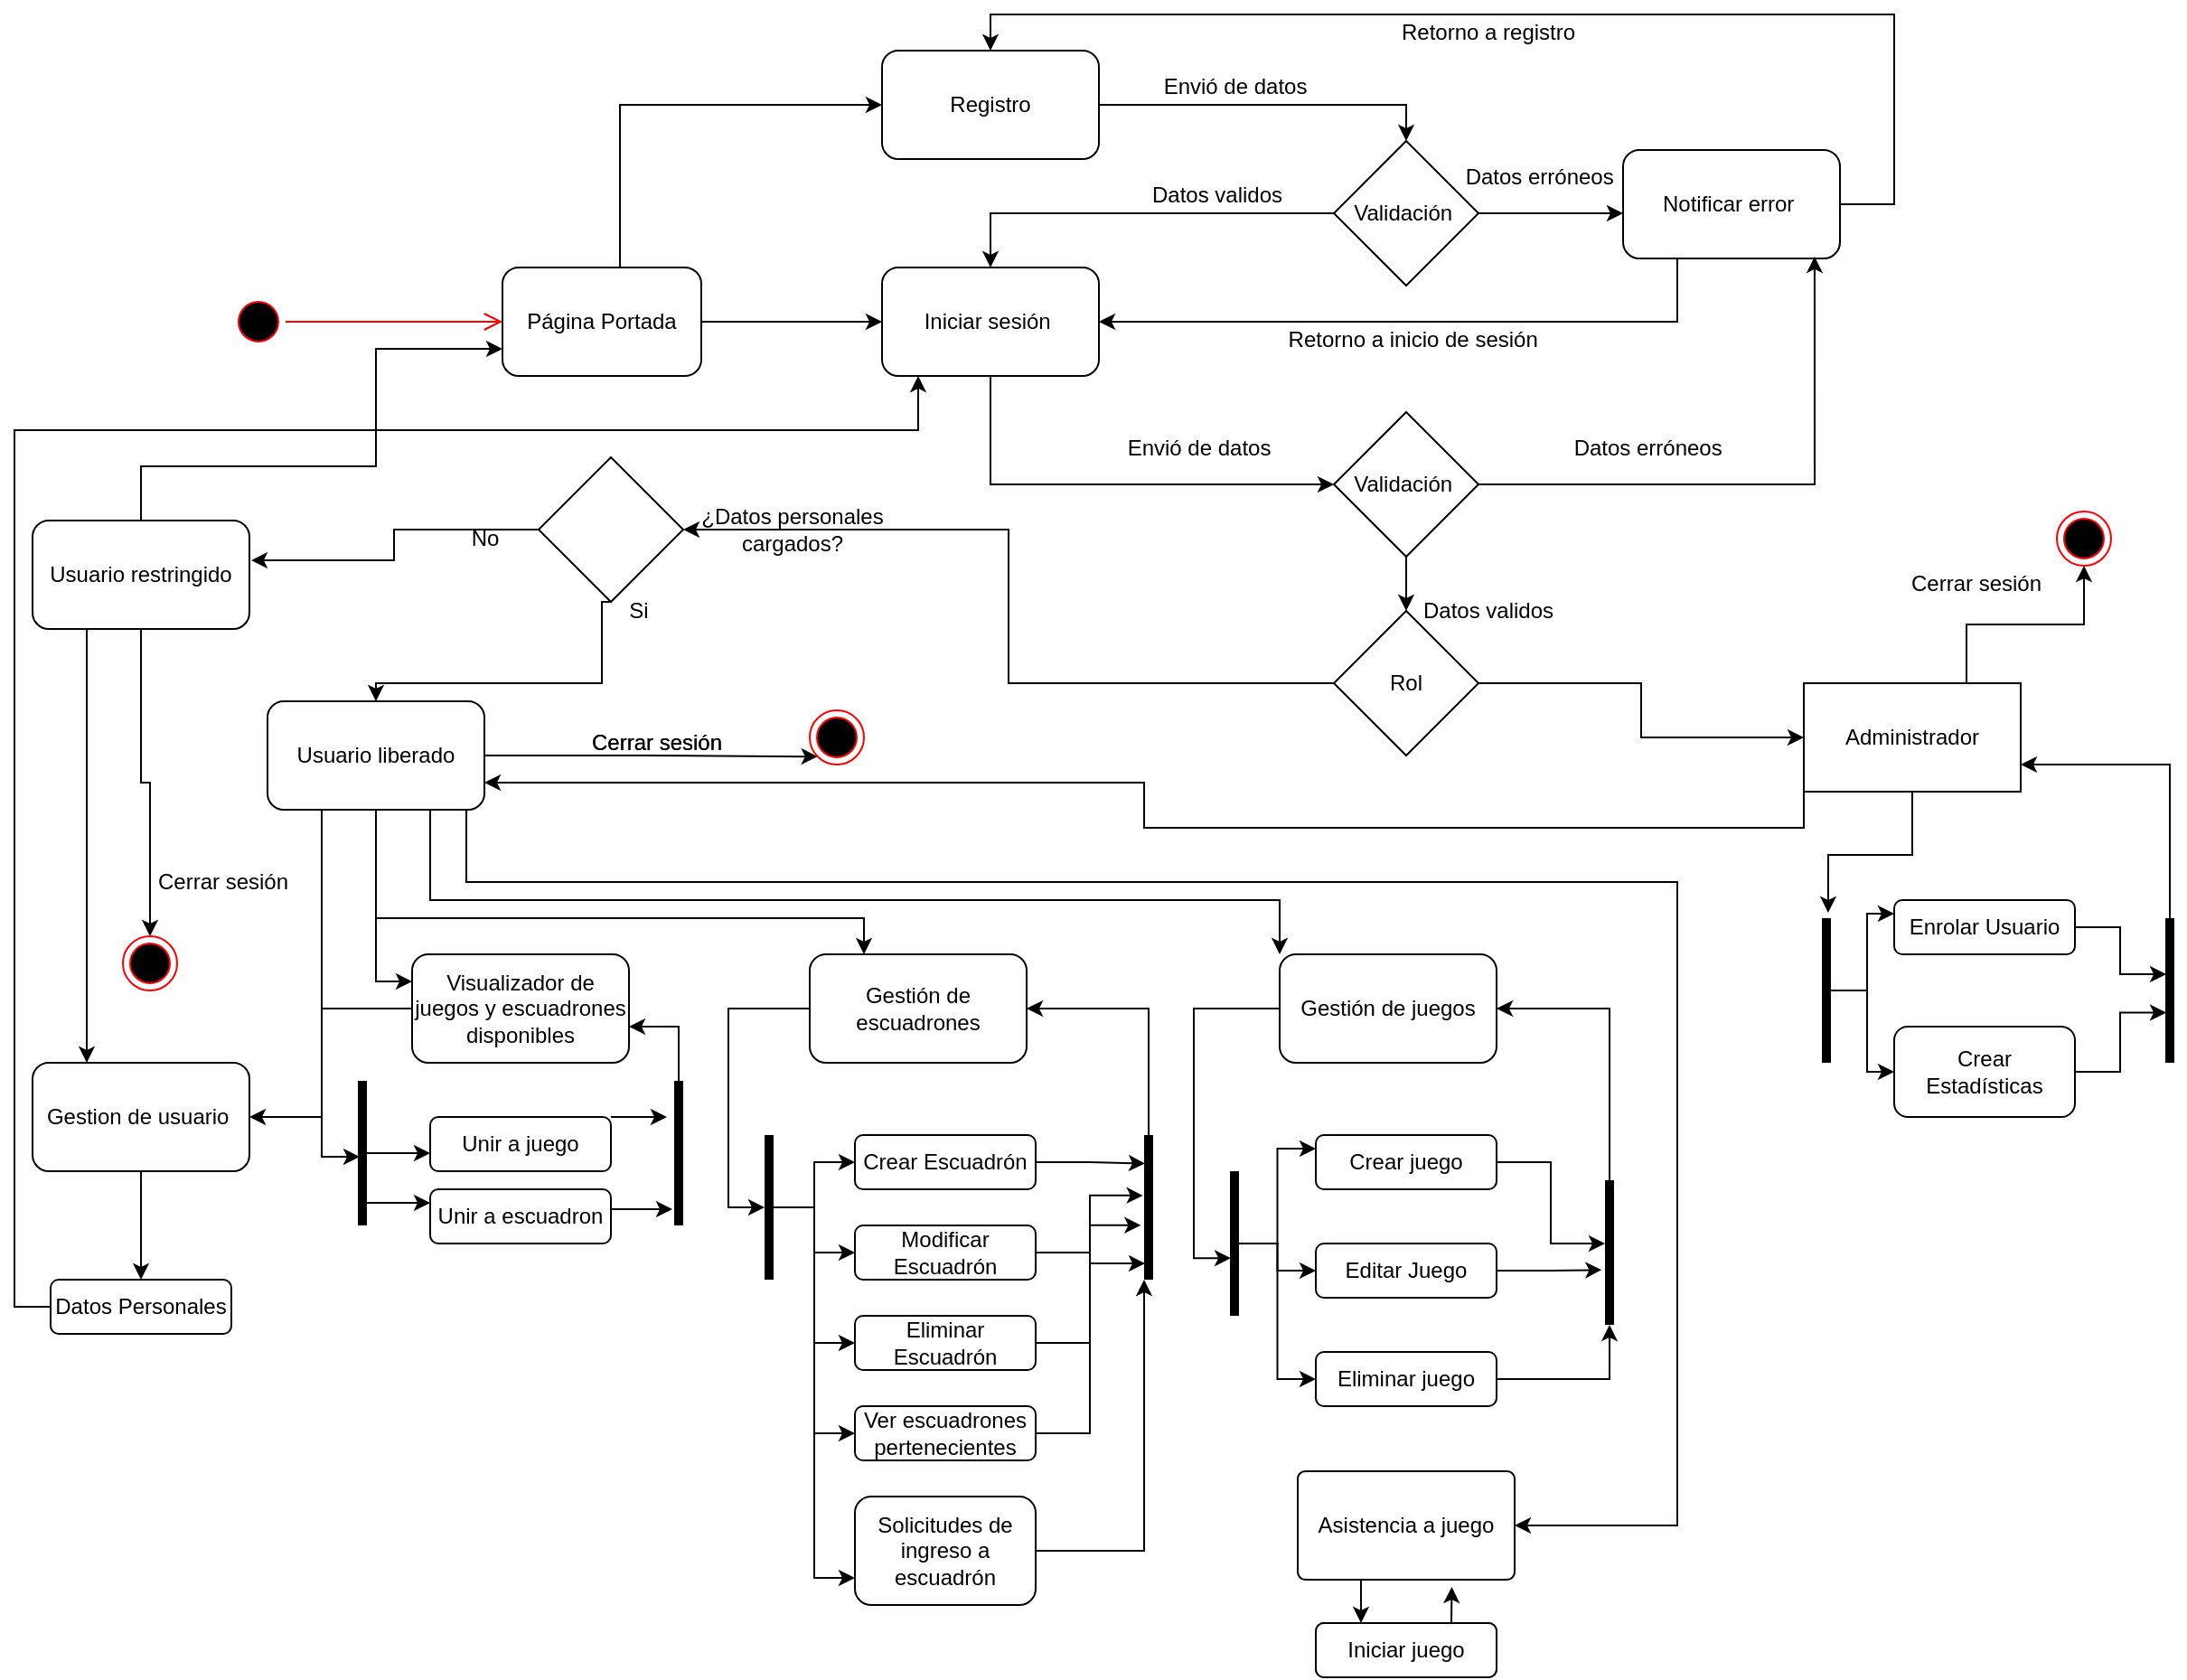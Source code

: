 <mxfile version="16.4.6" type="github">
  <diagram name="Page-1" id="e7e014a7-5840-1c2e-5031-d8a46d1fe8dd">
    <mxGraphModel dx="1422" dy="705" grid="1" gridSize="10" guides="1" tooltips="1" connect="1" arrows="1" fold="1" page="1" pageScale="1" pageWidth="1169" pageHeight="826" background="none" math="0" shadow="0">
      <root>
        <mxCell id="0" />
        <mxCell id="1" parent="0" />
        <mxCell id="02cLAiRu2KNLrM10NU80-41" value="" style="ellipse;html=1;shape=startState;fillColor=#000000;strokeColor=#ff0000;" parent="1" vertex="1">
          <mxGeometry x="140" y="175" width="30" height="30" as="geometry" />
        </mxCell>
        <mxCell id="02cLAiRu2KNLrM10NU80-42" value="" style="edgeStyle=orthogonalEdgeStyle;html=1;verticalAlign=bottom;endArrow=open;endSize=8;strokeColor=#ff0000;rounded=0;entryX=0;entryY=0.5;entryDx=0;entryDy=0;" parent="1" source="02cLAiRu2KNLrM10NU80-41" target="02cLAiRu2KNLrM10NU80-44" edge="1">
          <mxGeometry relative="1" as="geometry">
            <mxPoint x="300" y="85" as="targetPoint" />
            <Array as="points">
              <mxPoint x="230" y="190" />
              <mxPoint x="230" y="190" />
            </Array>
          </mxGeometry>
        </mxCell>
        <mxCell id="02cLAiRu2KNLrM10NU80-48" style="edgeStyle=orthogonalEdgeStyle;rounded=0;orthogonalLoop=1;jettySize=auto;html=1;" parent="1" source="02cLAiRu2KNLrM10NU80-44" target="02cLAiRu2KNLrM10NU80-45" edge="1">
          <mxGeometry relative="1" as="geometry" />
        </mxCell>
        <mxCell id="02cLAiRu2KNLrM10NU80-49" style="edgeStyle=orthogonalEdgeStyle;rounded=0;orthogonalLoop=1;jettySize=auto;html=1;entryX=0;entryY=0.5;entryDx=0;entryDy=0;" parent="1" source="02cLAiRu2KNLrM10NU80-44" target="02cLAiRu2KNLrM10NU80-47" edge="1">
          <mxGeometry relative="1" as="geometry">
            <Array as="points">
              <mxPoint x="355" y="180" />
            </Array>
          </mxGeometry>
        </mxCell>
        <mxCell id="02cLAiRu2KNLrM10NU80-44" value="Página Portada" style="rounded=1;whiteSpace=wrap;html=1;" parent="1" vertex="1">
          <mxGeometry x="290" y="160" width="110" height="60" as="geometry" />
        </mxCell>
        <mxCell id="02cLAiRu2KNLrM10NU80-60" style="edgeStyle=orthogonalEdgeStyle;rounded=0;orthogonalLoop=1;jettySize=auto;html=1;entryX=0;entryY=0.5;entryDx=0;entryDy=0;" parent="1" source="02cLAiRu2KNLrM10NU80-45" target="02cLAiRu2KNLrM10NU80-59" edge="1">
          <mxGeometry relative="1" as="geometry">
            <Array as="points">
              <mxPoint x="560" y="280" />
            </Array>
          </mxGeometry>
        </mxCell>
        <mxCell id="02cLAiRu2KNLrM10NU80-45" value="Iniciar sesión&amp;nbsp;" style="rounded=1;whiteSpace=wrap;html=1;" parent="1" vertex="1">
          <mxGeometry x="500" y="160" width="120" height="60" as="geometry" />
        </mxCell>
        <mxCell id="02cLAiRu2KNLrM10NU80-53" style="edgeStyle=orthogonalEdgeStyle;rounded=0;orthogonalLoop=1;jettySize=auto;html=1;entryX=0.5;entryY=0;entryDx=0;entryDy=0;" parent="1" source="02cLAiRu2KNLrM10NU80-47" target="02cLAiRu2KNLrM10NU80-52" edge="1">
          <mxGeometry relative="1" as="geometry" />
        </mxCell>
        <mxCell id="02cLAiRu2KNLrM10NU80-47" value="Registro" style="rounded=1;whiteSpace=wrap;html=1;" parent="1" vertex="1">
          <mxGeometry x="500" y="40" width="120" height="60" as="geometry" />
        </mxCell>
        <mxCell id="02cLAiRu2KNLrM10NU80-55" style="edgeStyle=orthogonalEdgeStyle;rounded=0;orthogonalLoop=1;jettySize=auto;html=1;entryX=0.5;entryY=0;entryDx=0;entryDy=0;" parent="1" source="02cLAiRu2KNLrM10NU80-50" target="02cLAiRu2KNLrM10NU80-47" edge="1">
          <mxGeometry relative="1" as="geometry">
            <Array as="points">
              <mxPoint x="1060" y="20" />
              <mxPoint x="560" y="20" />
            </Array>
          </mxGeometry>
        </mxCell>
        <mxCell id="02cLAiRu2KNLrM10NU80-65" style="edgeStyle=orthogonalEdgeStyle;rounded=0;orthogonalLoop=1;jettySize=auto;html=1;exitX=0.25;exitY=1;exitDx=0;exitDy=0;entryX=1;entryY=0.5;entryDx=0;entryDy=0;" parent="1" source="02cLAiRu2KNLrM10NU80-50" target="02cLAiRu2KNLrM10NU80-45" edge="1">
          <mxGeometry relative="1" as="geometry" />
        </mxCell>
        <mxCell id="02cLAiRu2KNLrM10NU80-50" value="Notificar error&amp;nbsp;" style="rounded=1;whiteSpace=wrap;html=1;" parent="1" vertex="1">
          <mxGeometry x="910" y="95" width="120" height="60" as="geometry" />
        </mxCell>
        <mxCell id="02cLAiRu2KNLrM10NU80-54" style="edgeStyle=orthogonalEdgeStyle;rounded=0;orthogonalLoop=1;jettySize=auto;html=1;" parent="1" source="02cLAiRu2KNLrM10NU80-52" target="02cLAiRu2KNLrM10NU80-50" edge="1">
          <mxGeometry relative="1" as="geometry">
            <Array as="points">
              <mxPoint x="860" y="130" />
              <mxPoint x="860" y="130" />
            </Array>
          </mxGeometry>
        </mxCell>
        <mxCell id="02cLAiRu2KNLrM10NU80-56" style="edgeStyle=orthogonalEdgeStyle;rounded=0;orthogonalLoop=1;jettySize=auto;html=1;entryX=0.5;entryY=0;entryDx=0;entryDy=0;" parent="1" source="02cLAiRu2KNLrM10NU80-52" target="02cLAiRu2KNLrM10NU80-45" edge="1">
          <mxGeometry relative="1" as="geometry">
            <Array as="points">
              <mxPoint x="560" y="130" />
            </Array>
          </mxGeometry>
        </mxCell>
        <mxCell id="02cLAiRu2KNLrM10NU80-52" value="Validación&amp;nbsp;" style="rhombus;whiteSpace=wrap;html=1;" parent="1" vertex="1">
          <mxGeometry x="750" y="90" width="80" height="80" as="geometry" />
        </mxCell>
        <mxCell id="02cLAiRu2KNLrM10NU80-58" value="Datos validos" style="text;html=1;align=center;verticalAlign=middle;resizable=0;points=[];autosize=1;strokeColor=none;fillColor=none;" parent="1" vertex="1">
          <mxGeometry x="640" y="110" width="90" height="20" as="geometry" />
        </mxCell>
        <mxCell id="02cLAiRu2KNLrM10NU80-64" style="edgeStyle=orthogonalEdgeStyle;rounded=0;orthogonalLoop=1;jettySize=auto;html=1;entryX=0.883;entryY=0.983;entryDx=0;entryDy=0;entryPerimeter=0;" parent="1" source="02cLAiRu2KNLrM10NU80-59" target="02cLAiRu2KNLrM10NU80-50" edge="1">
          <mxGeometry relative="1" as="geometry" />
        </mxCell>
        <mxCell id="02cLAiRu2KNLrM10NU80-70" style="edgeStyle=orthogonalEdgeStyle;rounded=0;orthogonalLoop=1;jettySize=auto;html=1;entryX=0.5;entryY=0;entryDx=0;entryDy=0;" parent="1" source="02cLAiRu2KNLrM10NU80-59" target="02cLAiRu2KNLrM10NU80-69" edge="1">
          <mxGeometry relative="1" as="geometry" />
        </mxCell>
        <mxCell id="02cLAiRu2KNLrM10NU80-59" value="Validación&amp;nbsp;" style="rhombus;whiteSpace=wrap;html=1;" parent="1" vertex="1">
          <mxGeometry x="750" y="240" width="80" height="80" as="geometry" />
        </mxCell>
        <mxCell id="02cLAiRu2KNLrM10NU80-61" value="Envió de datos" style="text;html=1;align=center;verticalAlign=middle;resizable=0;points=[];autosize=1;strokeColor=none;fillColor=none;" parent="1" vertex="1">
          <mxGeometry x="630" y="250" width="90" height="20" as="geometry" />
        </mxCell>
        <mxCell id="02cLAiRu2KNLrM10NU80-62" value="Envió de datos" style="text;html=1;align=center;verticalAlign=middle;resizable=0;points=[];autosize=1;strokeColor=none;fillColor=none;" parent="1" vertex="1">
          <mxGeometry x="650" y="50" width="90" height="20" as="geometry" />
        </mxCell>
        <mxCell id="02cLAiRu2KNLrM10NU80-63" value="Datos erróneos&amp;nbsp;" style="text;html=1;align=center;verticalAlign=middle;resizable=0;points=[];autosize=1;strokeColor=none;fillColor=none;" parent="1" vertex="1">
          <mxGeometry x="815" y="100" width="100" height="20" as="geometry" />
        </mxCell>
        <mxCell id="02cLAiRu2KNLrM10NU80-66" value="Retorno a inicio de sesión&amp;nbsp;" style="text;html=1;align=center;verticalAlign=middle;resizable=0;points=[];autosize=1;strokeColor=none;fillColor=none;" parent="1" vertex="1">
          <mxGeometry x="715" y="190" width="160" height="20" as="geometry" />
        </mxCell>
        <mxCell id="02cLAiRu2KNLrM10NU80-67" value="Retorno a registro" style="text;html=1;align=center;verticalAlign=middle;resizable=0;points=[];autosize=1;strokeColor=none;fillColor=none;" parent="1" vertex="1">
          <mxGeometry x="780" y="20" width="110" height="20" as="geometry" />
        </mxCell>
        <mxCell id="02cLAiRu2KNLrM10NU80-68" value="Datos erróneos&amp;nbsp;" style="text;html=1;align=center;verticalAlign=middle;resizable=0;points=[];autosize=1;strokeColor=none;fillColor=none;" parent="1" vertex="1">
          <mxGeometry x="875" y="250" width="100" height="20" as="geometry" />
        </mxCell>
        <mxCell id="02cLAiRu2KNLrM10NU80-85" style="edgeStyle=orthogonalEdgeStyle;rounded=0;orthogonalLoop=1;jettySize=auto;html=1;entryX=1;entryY=0.5;entryDx=0;entryDy=0;" parent="1" source="02cLAiRu2KNLrM10NU80-69" target="02cLAiRu2KNLrM10NU80-95" edge="1">
          <mxGeometry relative="1" as="geometry">
            <mxPoint x="405" y="310" as="targetPoint" />
          </mxGeometry>
        </mxCell>
        <mxCell id="02cLAiRu2KNLrM10NU80-168" style="edgeStyle=orthogonalEdgeStyle;rounded=0;orthogonalLoop=1;jettySize=auto;html=1;entryX=0;entryY=0.5;entryDx=0;entryDy=0;" parent="1" source="02cLAiRu2KNLrM10NU80-69" target="02cLAiRu2KNLrM10NU80-167" edge="1">
          <mxGeometry relative="1" as="geometry" />
        </mxCell>
        <mxCell id="02cLAiRu2KNLrM10NU80-69" value="Rol" style="rhombus;whiteSpace=wrap;html=1;" parent="1" vertex="1">
          <mxGeometry x="750" y="350" width="80" height="80" as="geometry" />
        </mxCell>
        <mxCell id="02cLAiRu2KNLrM10NU80-71" value="Datos validos" style="text;html=1;align=center;verticalAlign=middle;resizable=0;points=[];autosize=1;strokeColor=none;fillColor=none;" parent="1" vertex="1">
          <mxGeometry x="790" y="340" width="90" height="20" as="geometry" />
        </mxCell>
        <mxCell id="02cLAiRu2KNLrM10NU80-127" style="edgeStyle=orthogonalEdgeStyle;rounded=0;orthogonalLoop=1;jettySize=auto;html=1;exitX=0;exitY=0.5;exitDx=0;exitDy=0;entryX=0;entryY=0.5;entryDx=0;entryDy=0;entryPerimeter=0;" parent="1" source="02cLAiRu2KNLrM10NU80-73" target="02cLAiRu2KNLrM10NU80-120" edge="1">
          <mxGeometry relative="1" as="geometry">
            <mxPoint x="425" y="750" as="targetPoint" />
          </mxGeometry>
        </mxCell>
        <mxCell id="02cLAiRu2KNLrM10NU80-73" value="Gestión de escuadrones" style="rounded=1;whiteSpace=wrap;html=1;" parent="1" vertex="1">
          <mxGeometry x="460" y="540" width="120" height="60" as="geometry" />
        </mxCell>
        <mxCell id="02cLAiRu2KNLrM10NU80-115" style="edgeStyle=orthogonalEdgeStyle;rounded=0;orthogonalLoop=1;jettySize=auto;html=1;entryX=0.2;entryY=0.525;entryDx=0;entryDy=0;entryPerimeter=0;" parent="1" source="02cLAiRu2KNLrM10NU80-74" target="02cLAiRu2KNLrM10NU80-105" edge="1">
          <mxGeometry relative="1" as="geometry" />
        </mxCell>
        <mxCell id="02cLAiRu2KNLrM10NU80-74" value="Visualizador de juegos y escuadrones disponibles" style="rounded=1;whiteSpace=wrap;html=1;" parent="1" vertex="1">
          <mxGeometry x="240" y="540" width="120" height="60" as="geometry" />
        </mxCell>
        <mxCell id="02cLAiRu2KNLrM10NU80-116" style="edgeStyle=orthogonalEdgeStyle;rounded=0;orthogonalLoop=1;jettySize=auto;html=1;exitX=0.25;exitY=1;exitDx=0;exitDy=0;entryX=1;entryY=0.5;entryDx=0;entryDy=0;" parent="1" source="02cLAiRu2KNLrM10NU80-75" target="02cLAiRu2KNLrM10NU80-76" edge="1">
          <mxGeometry relative="1" as="geometry" />
        </mxCell>
        <mxCell id="02cLAiRu2KNLrM10NU80-117" style="edgeStyle=orthogonalEdgeStyle;rounded=0;orthogonalLoop=1;jettySize=auto;html=1;exitX=0.5;exitY=1;exitDx=0;exitDy=0;entryX=0;entryY=0.25;entryDx=0;entryDy=0;" parent="1" source="02cLAiRu2KNLrM10NU80-75" target="02cLAiRu2KNLrM10NU80-74" edge="1">
          <mxGeometry relative="1" as="geometry" />
        </mxCell>
        <mxCell id="02cLAiRu2KNLrM10NU80-146" style="edgeStyle=orthogonalEdgeStyle;rounded=0;orthogonalLoop=1;jettySize=auto;html=1;exitX=0.5;exitY=1;exitDx=0;exitDy=0;entryX=0.25;entryY=0;entryDx=0;entryDy=0;" parent="1" source="02cLAiRu2KNLrM10NU80-75" target="02cLAiRu2KNLrM10NU80-73" edge="1">
          <mxGeometry relative="1" as="geometry">
            <Array as="points">
              <mxPoint x="220" y="520" />
              <mxPoint x="490" y="520" />
            </Array>
          </mxGeometry>
        </mxCell>
        <mxCell id="02cLAiRu2KNLrM10NU80-149" style="edgeStyle=orthogonalEdgeStyle;rounded=0;orthogonalLoop=1;jettySize=auto;html=1;exitX=0.75;exitY=1;exitDx=0;exitDy=0;entryX=0;entryY=0;entryDx=0;entryDy=0;" parent="1" source="02cLAiRu2KNLrM10NU80-75" target="02cLAiRu2KNLrM10NU80-89" edge="1">
          <mxGeometry relative="1" as="geometry">
            <Array as="points">
              <mxPoint x="250" y="510" />
              <mxPoint x="720" y="510" />
            </Array>
          </mxGeometry>
        </mxCell>
        <mxCell id="02cLAiRu2KNLrM10NU80-166" style="edgeStyle=orthogonalEdgeStyle;rounded=0;orthogonalLoop=1;jettySize=auto;html=1;" parent="1" source="02cLAiRu2KNLrM10NU80-75" target="02cLAiRu2KNLrM10NU80-165" edge="1">
          <mxGeometry relative="1" as="geometry">
            <Array as="points">
              <mxPoint x="270" y="500" />
              <mxPoint x="940" y="500" />
              <mxPoint x="940" y="856" />
            </Array>
          </mxGeometry>
        </mxCell>
        <mxCell id="02cLAiRu2KNLrM10NU80-203" style="edgeStyle=orthogonalEdgeStyle;rounded=0;orthogonalLoop=1;jettySize=auto;html=1;entryX=1;entryY=1;entryDx=0;entryDy=0;" parent="1" source="02cLAiRu2KNLrM10NU80-75" target="02cLAiRu2KNLrM10NU80-201" edge="1">
          <mxGeometry relative="1" as="geometry" />
        </mxCell>
        <mxCell id="02cLAiRu2KNLrM10NU80-75" value="Usuario liberado" style="rounded=1;whiteSpace=wrap;html=1;" parent="1" vertex="1">
          <mxGeometry x="160" y="400" width="120" height="60" as="geometry" />
        </mxCell>
        <mxCell id="02cLAiRu2KNLrM10NU80-83" style="edgeStyle=orthogonalEdgeStyle;rounded=0;orthogonalLoop=1;jettySize=auto;html=1;exitX=0.5;exitY=1;exitDx=0;exitDy=0;entryX=0.5;entryY=0;entryDx=0;entryDy=0;" parent="1" source="02cLAiRu2KNLrM10NU80-76" target="02cLAiRu2KNLrM10NU80-80" edge="1">
          <mxGeometry relative="1" as="geometry" />
        </mxCell>
        <mxCell id="02cLAiRu2KNLrM10NU80-76" value="Gestion de usuario&amp;nbsp;" style="rounded=1;whiteSpace=wrap;html=1;" parent="1" vertex="1">
          <mxGeometry x="30" y="600" width="120" height="60" as="geometry" />
        </mxCell>
        <mxCell id="02cLAiRu2KNLrM10NU80-91" style="edgeStyle=orthogonalEdgeStyle;rounded=0;orthogonalLoop=1;jettySize=auto;html=1;" parent="1" source="02cLAiRu2KNLrM10NU80-80" target="02cLAiRu2KNLrM10NU80-45" edge="1">
          <mxGeometry relative="1" as="geometry">
            <Array as="points">
              <mxPoint x="20" y="735" />
              <mxPoint x="20" y="250" />
              <mxPoint x="520" y="250" />
            </Array>
          </mxGeometry>
        </mxCell>
        <mxCell id="02cLAiRu2KNLrM10NU80-80" value="Datos Personales" style="rounded=1;whiteSpace=wrap;html=1;" parent="1" vertex="1">
          <mxGeometry x="40" y="720" width="100" height="30" as="geometry" />
        </mxCell>
        <mxCell id="02cLAiRu2KNLrM10NU80-125" style="edgeStyle=orthogonalEdgeStyle;rounded=0;orthogonalLoop=1;jettySize=auto;html=1;exitX=1;exitY=0;exitDx=0;exitDy=0;entryX=-0.8;entryY=0.25;entryDx=0;entryDy=0;entryPerimeter=0;" parent="1" source="02cLAiRu2KNLrM10NU80-86" target="02cLAiRu2KNLrM10NU80-111" edge="1">
          <mxGeometry relative="1" as="geometry">
            <mxPoint x="380" y="630" as="targetPoint" />
          </mxGeometry>
        </mxCell>
        <mxCell id="02cLAiRu2KNLrM10NU80-86" value="Unir a juego" style="rounded=1;whiteSpace=wrap;html=1;" parent="1" vertex="1">
          <mxGeometry x="250" y="630" width="100" height="30" as="geometry" />
        </mxCell>
        <mxCell id="02cLAiRu2KNLrM10NU80-148" style="edgeStyle=orthogonalEdgeStyle;rounded=0;orthogonalLoop=1;jettySize=auto;html=1;exitX=0;exitY=0.5;exitDx=0;exitDy=0;entryX=0.106;entryY=0.601;entryDx=0;entryDy=0;entryPerimeter=0;" parent="1" source="02cLAiRu2KNLrM10NU80-89" target="02cLAiRu2KNLrM10NU80-147" edge="1">
          <mxGeometry relative="1" as="geometry" />
        </mxCell>
        <mxCell id="02cLAiRu2KNLrM10NU80-89" value="Gestión de juegos" style="rounded=1;whiteSpace=wrap;html=1;" parent="1" vertex="1">
          <mxGeometry x="720" y="540" width="120" height="60" as="geometry" />
        </mxCell>
        <mxCell id="02cLAiRu2KNLrM10NU80-113" style="edgeStyle=orthogonalEdgeStyle;rounded=0;orthogonalLoop=1;jettySize=auto;html=1;entryX=-0.2;entryY=0.888;entryDx=0;entryDy=0;entryPerimeter=0;" parent="1" source="02cLAiRu2KNLrM10NU80-90" target="02cLAiRu2KNLrM10NU80-111" edge="1">
          <mxGeometry relative="1" as="geometry">
            <Array as="points">
              <mxPoint x="360" y="681" />
              <mxPoint x="360" y="681" />
            </Array>
          </mxGeometry>
        </mxCell>
        <mxCell id="02cLAiRu2KNLrM10NU80-90" value="Unir a escuadron" style="rounded=1;whiteSpace=wrap;html=1;" parent="1" vertex="1">
          <mxGeometry x="250" y="670" width="100" height="30" as="geometry" />
        </mxCell>
        <mxCell id="02cLAiRu2KNLrM10NU80-100" style="edgeStyle=orthogonalEdgeStyle;rounded=0;orthogonalLoop=1;jettySize=auto;html=1;entryX=1.008;entryY=0.367;entryDx=0;entryDy=0;entryPerimeter=0;" parent="1" source="02cLAiRu2KNLrM10NU80-95" target="02cLAiRu2KNLrM10NU80-98" edge="1">
          <mxGeometry relative="1" as="geometry" />
        </mxCell>
        <mxCell id="02cLAiRu2KNLrM10NU80-103" style="edgeStyle=orthogonalEdgeStyle;rounded=0;orthogonalLoop=1;jettySize=auto;html=1;exitX=0.5;exitY=1;exitDx=0;exitDy=0;" parent="1" source="02cLAiRu2KNLrM10NU80-95" target="02cLAiRu2KNLrM10NU80-75" edge="1">
          <mxGeometry relative="1" as="geometry">
            <Array as="points">
              <mxPoint x="345" y="390" />
              <mxPoint x="220" y="390" />
            </Array>
          </mxGeometry>
        </mxCell>
        <mxCell id="02cLAiRu2KNLrM10NU80-95" value="" style="rhombus;whiteSpace=wrap;html=1;" parent="1" vertex="1">
          <mxGeometry x="310" y="265" width="80" height="80" as="geometry" />
        </mxCell>
        <mxCell id="02cLAiRu2KNLrM10NU80-97" value="¿Datos personales &lt;br&gt;cargados?" style="text;html=1;align=center;verticalAlign=middle;resizable=0;points=[];autosize=1;strokeColor=none;fillColor=none;" parent="1" vertex="1">
          <mxGeometry x="390" y="290" width="120" height="30" as="geometry" />
        </mxCell>
        <mxCell id="02cLAiRu2KNLrM10NU80-101" style="edgeStyle=orthogonalEdgeStyle;rounded=0;orthogonalLoop=1;jettySize=auto;html=1;entryX=0;entryY=0.75;entryDx=0;entryDy=0;" parent="1" source="02cLAiRu2KNLrM10NU80-98" target="02cLAiRu2KNLrM10NU80-44" edge="1">
          <mxGeometry relative="1" as="geometry">
            <Array as="points">
              <mxPoint x="90" y="270" />
              <mxPoint x="220" y="270" />
              <mxPoint x="220" y="205" />
            </Array>
          </mxGeometry>
        </mxCell>
        <mxCell id="02cLAiRu2KNLrM10NU80-199" style="edgeStyle=orthogonalEdgeStyle;rounded=0;orthogonalLoop=1;jettySize=auto;html=1;exitX=0.25;exitY=1;exitDx=0;exitDy=0;entryX=0.25;entryY=0;entryDx=0;entryDy=0;" parent="1" source="02cLAiRu2KNLrM10NU80-98" target="02cLAiRu2KNLrM10NU80-76" edge="1">
          <mxGeometry relative="1" as="geometry" />
        </mxCell>
        <mxCell id="02cLAiRu2KNLrM10NU80-210" style="edgeStyle=orthogonalEdgeStyle;rounded=0;orthogonalLoop=1;jettySize=auto;html=1;entryX=0.5;entryY=0;entryDx=0;entryDy=0;" parent="1" source="02cLAiRu2KNLrM10NU80-98" target="02cLAiRu2KNLrM10NU80-200" edge="1">
          <mxGeometry relative="1" as="geometry" />
        </mxCell>
        <mxCell id="02cLAiRu2KNLrM10NU80-98" value="Usuario restringido" style="rounded=1;whiteSpace=wrap;html=1;" parent="1" vertex="1">
          <mxGeometry x="30" y="300" width="120" height="60" as="geometry" />
        </mxCell>
        <mxCell id="02cLAiRu2KNLrM10NU80-102" value="No" style="text;html=1;align=center;verticalAlign=middle;resizable=0;points=[];autosize=1;strokeColor=none;fillColor=none;" parent="1" vertex="1">
          <mxGeometry x="265" y="300" width="30" height="20" as="geometry" />
        </mxCell>
        <mxCell id="02cLAiRu2KNLrM10NU80-104" value="Si" style="text;html=1;align=center;verticalAlign=middle;resizable=0;points=[];autosize=1;strokeColor=none;fillColor=none;" parent="1" vertex="1">
          <mxGeometry x="350" y="340" width="30" height="20" as="geometry" />
        </mxCell>
        <mxCell id="02cLAiRu2KNLrM10NU80-109" style="edgeStyle=orthogonalEdgeStyle;rounded=0;orthogonalLoop=1;jettySize=auto;html=1;" parent="1" source="02cLAiRu2KNLrM10NU80-105" edge="1">
          <mxGeometry relative="1" as="geometry">
            <mxPoint x="250" y="650" as="targetPoint" />
          </mxGeometry>
        </mxCell>
        <mxCell id="02cLAiRu2KNLrM10NU80-110" style="edgeStyle=orthogonalEdgeStyle;rounded=0;orthogonalLoop=1;jettySize=auto;html=1;entryX=0;entryY=0.25;entryDx=0;entryDy=0;" parent="1" source="02cLAiRu2KNLrM10NU80-105" target="02cLAiRu2KNLrM10NU80-90" edge="1">
          <mxGeometry relative="1" as="geometry">
            <Array as="points">
              <mxPoint x="230" y="678" />
            </Array>
          </mxGeometry>
        </mxCell>
        <mxCell id="02cLAiRu2KNLrM10NU80-105" value="" style="html=1;points=[];perimeter=orthogonalPerimeter;fillColor=#000000;strokeColor=none;" parent="1" vertex="1">
          <mxGeometry x="210" y="610" width="5" height="80" as="geometry" />
        </mxCell>
        <mxCell id="02cLAiRu2KNLrM10NU80-114" style="edgeStyle=orthogonalEdgeStyle;rounded=0;orthogonalLoop=1;jettySize=auto;html=1;" parent="1" source="02cLAiRu2KNLrM10NU80-111" target="02cLAiRu2KNLrM10NU80-74" edge="1">
          <mxGeometry relative="1" as="geometry">
            <Array as="points">
              <mxPoint x="388" y="580" />
            </Array>
          </mxGeometry>
        </mxCell>
        <mxCell id="02cLAiRu2KNLrM10NU80-111" value="" style="html=1;points=[];perimeter=orthogonalPerimeter;fillColor=#000000;strokeColor=none;" parent="1" vertex="1">
          <mxGeometry x="385" y="610" width="5" height="80" as="geometry" />
        </mxCell>
        <mxCell id="02cLAiRu2KNLrM10NU80-140" style="edgeStyle=orthogonalEdgeStyle;rounded=0;orthogonalLoop=1;jettySize=auto;html=1;entryX=-0.129;entryY=0.418;entryDx=0;entryDy=0;entryPerimeter=0;" parent="1" source="02cLAiRu2KNLrM10NU80-118" target="02cLAiRu2KNLrM10NU80-137" edge="1">
          <mxGeometry relative="1" as="geometry" />
        </mxCell>
        <mxCell id="02cLAiRu2KNLrM10NU80-118" value="Modificar Escuadrón" style="rounded=1;whiteSpace=wrap;html=1;" parent="1" vertex="1">
          <mxGeometry x="485" y="690" width="100" height="30" as="geometry" />
        </mxCell>
        <mxCell id="02cLAiRu2KNLrM10NU80-139" style="edgeStyle=orthogonalEdgeStyle;rounded=0;orthogonalLoop=1;jettySize=auto;html=1;entryX=0.106;entryY=0.197;entryDx=0;entryDy=0;entryPerimeter=0;" parent="1" source="02cLAiRu2KNLrM10NU80-119" target="02cLAiRu2KNLrM10NU80-137" edge="1">
          <mxGeometry relative="1" as="geometry" />
        </mxCell>
        <mxCell id="02cLAiRu2KNLrM10NU80-119" value="Crear Escuadrón" style="rounded=1;whiteSpace=wrap;html=1;" parent="1" vertex="1">
          <mxGeometry x="485" y="640" width="100" height="30" as="geometry" />
        </mxCell>
        <mxCell id="02cLAiRu2KNLrM10NU80-121" style="edgeStyle=orthogonalEdgeStyle;rounded=0;orthogonalLoop=1;jettySize=auto;html=1;entryX=0;entryY=0.5;entryDx=0;entryDy=0;" parent="1" source="02cLAiRu2KNLrM10NU80-120" target="02cLAiRu2KNLrM10NU80-119" edge="1">
          <mxGeometry relative="1" as="geometry" />
        </mxCell>
        <mxCell id="02cLAiRu2KNLrM10NU80-126" style="edgeStyle=orthogonalEdgeStyle;rounded=0;orthogonalLoop=1;jettySize=auto;html=1;entryX=0;entryY=0.5;entryDx=0;entryDy=0;" parent="1" source="02cLAiRu2KNLrM10NU80-120" target="02cLAiRu2KNLrM10NU80-118" edge="1">
          <mxGeometry relative="1" as="geometry" />
        </mxCell>
        <mxCell id="02cLAiRu2KNLrM10NU80-134" style="edgeStyle=orthogonalEdgeStyle;rounded=0;orthogonalLoop=1;jettySize=auto;html=1;entryX=0;entryY=0.5;entryDx=0;entryDy=0;" parent="1" source="02cLAiRu2KNLrM10NU80-120" target="02cLAiRu2KNLrM10NU80-128" edge="1">
          <mxGeometry relative="1" as="geometry" />
        </mxCell>
        <mxCell id="02cLAiRu2KNLrM10NU80-135" style="edgeStyle=orthogonalEdgeStyle;rounded=0;orthogonalLoop=1;jettySize=auto;html=1;entryX=0;entryY=0.5;entryDx=0;entryDy=0;" parent="1" source="02cLAiRu2KNLrM10NU80-120" target="02cLAiRu2KNLrM10NU80-129" edge="1">
          <mxGeometry relative="1" as="geometry" />
        </mxCell>
        <mxCell id="02cLAiRu2KNLrM10NU80-136" style="edgeStyle=orthogonalEdgeStyle;rounded=0;orthogonalLoop=1;jettySize=auto;html=1;entryX=0;entryY=0.75;entryDx=0;entryDy=0;" parent="1" source="02cLAiRu2KNLrM10NU80-120" target="02cLAiRu2KNLrM10NU80-133" edge="1">
          <mxGeometry relative="1" as="geometry" />
        </mxCell>
        <mxCell id="02cLAiRu2KNLrM10NU80-120" value="" style="html=1;points=[];perimeter=orthogonalPerimeter;fillColor=#000000;strokeColor=none;" parent="1" vertex="1">
          <mxGeometry x="435" y="640" width="5" height="80" as="geometry" />
        </mxCell>
        <mxCell id="02cLAiRu2KNLrM10NU80-141" style="edgeStyle=orthogonalEdgeStyle;rounded=0;orthogonalLoop=1;jettySize=auto;html=1;entryX=-0.365;entryY=0.624;entryDx=0;entryDy=0;entryPerimeter=0;" parent="1" source="02cLAiRu2KNLrM10NU80-128" target="02cLAiRu2KNLrM10NU80-137" edge="1">
          <mxGeometry relative="1" as="geometry">
            <Array as="points">
              <mxPoint x="615" y="755" />
              <mxPoint x="615" y="690" />
            </Array>
          </mxGeometry>
        </mxCell>
        <mxCell id="02cLAiRu2KNLrM10NU80-128" value="Eliminar Escuadrón" style="rounded=1;whiteSpace=wrap;html=1;" parent="1" vertex="1">
          <mxGeometry x="485" y="740" width="100" height="30" as="geometry" />
        </mxCell>
        <mxCell id="02cLAiRu2KNLrM10NU80-142" style="edgeStyle=orthogonalEdgeStyle;rounded=0;orthogonalLoop=1;jettySize=auto;html=1;entryX=0.106;entryY=0.888;entryDx=0;entryDy=0;entryPerimeter=0;" parent="1" source="02cLAiRu2KNLrM10NU80-129" target="02cLAiRu2KNLrM10NU80-137" edge="1">
          <mxGeometry relative="1" as="geometry" />
        </mxCell>
        <mxCell id="02cLAiRu2KNLrM10NU80-129" value="Ver escuadrones pertenecientes" style="rounded=1;whiteSpace=wrap;html=1;" parent="1" vertex="1">
          <mxGeometry x="485" y="790" width="100" height="30" as="geometry" />
        </mxCell>
        <mxCell id="02cLAiRu2KNLrM10NU80-143" style="edgeStyle=orthogonalEdgeStyle;rounded=0;orthogonalLoop=1;jettySize=auto;html=1;entryX=0;entryY=1;entryDx=0;entryDy=0;entryPerimeter=0;" parent="1" source="02cLAiRu2KNLrM10NU80-133" target="02cLAiRu2KNLrM10NU80-137" edge="1">
          <mxGeometry relative="1" as="geometry">
            <mxPoint x="645" y="740" as="targetPoint" />
            <Array as="points">
              <mxPoint x="645" y="870" />
            </Array>
          </mxGeometry>
        </mxCell>
        <mxCell id="02cLAiRu2KNLrM10NU80-133" value="Solicitudes de ingreso a escuadrón&lt;br&gt;" style="rounded=1;whiteSpace=wrap;html=1;" parent="1" vertex="1">
          <mxGeometry x="485" y="840" width="100" height="60" as="geometry" />
        </mxCell>
        <mxCell id="02cLAiRu2KNLrM10NU80-144" style="edgeStyle=orthogonalEdgeStyle;rounded=0;orthogonalLoop=1;jettySize=auto;html=1;entryX=1;entryY=0.5;entryDx=0;entryDy=0;" parent="1" source="02cLAiRu2KNLrM10NU80-137" target="02cLAiRu2KNLrM10NU80-73" edge="1">
          <mxGeometry relative="1" as="geometry">
            <Array as="points">
              <mxPoint x="648" y="570" />
            </Array>
          </mxGeometry>
        </mxCell>
        <mxCell id="02cLAiRu2KNLrM10NU80-137" value="" style="html=1;points=[];perimeter=orthogonalPerimeter;fillColor=#000000;strokeColor=none;" parent="1" vertex="1">
          <mxGeometry x="645" y="640" width="5" height="80" as="geometry" />
        </mxCell>
        <mxCell id="02cLAiRu2KNLrM10NU80-156" style="edgeStyle=orthogonalEdgeStyle;rounded=0;orthogonalLoop=1;jettySize=auto;html=1;entryX=0;entryY=0.25;entryDx=0;entryDy=0;" parent="1" source="02cLAiRu2KNLrM10NU80-147" target="02cLAiRu2KNLrM10NU80-151" edge="1">
          <mxGeometry relative="1" as="geometry" />
        </mxCell>
        <mxCell id="02cLAiRu2KNLrM10NU80-157" style="edgeStyle=orthogonalEdgeStyle;rounded=0;orthogonalLoop=1;jettySize=auto;html=1;entryX=0;entryY=0.5;entryDx=0;entryDy=0;" parent="1" source="02cLAiRu2KNLrM10NU80-147" target="02cLAiRu2KNLrM10NU80-152" edge="1">
          <mxGeometry relative="1" as="geometry" />
        </mxCell>
        <mxCell id="02cLAiRu2KNLrM10NU80-158" style="edgeStyle=orthogonalEdgeStyle;rounded=0;orthogonalLoop=1;jettySize=auto;html=1;entryX=0;entryY=0.5;entryDx=0;entryDy=0;" parent="1" source="02cLAiRu2KNLrM10NU80-147" target="02cLAiRu2KNLrM10NU80-153" edge="1">
          <mxGeometry relative="1" as="geometry" />
        </mxCell>
        <mxCell id="02cLAiRu2KNLrM10NU80-147" value="" style="html=1;points=[];perimeter=orthogonalPerimeter;fillColor=#000000;strokeColor=none;" parent="1" vertex="1">
          <mxGeometry x="692.5" y="660" width="5" height="80" as="geometry" />
        </mxCell>
        <mxCell id="02cLAiRu2KNLrM10NU80-160" style="edgeStyle=orthogonalEdgeStyle;rounded=0;orthogonalLoop=1;jettySize=auto;html=1;entryX=0;entryY=0.438;entryDx=0;entryDy=0;entryPerimeter=0;" parent="1" source="02cLAiRu2KNLrM10NU80-151" target="02cLAiRu2KNLrM10NU80-159" edge="1">
          <mxGeometry relative="1" as="geometry" />
        </mxCell>
        <mxCell id="02cLAiRu2KNLrM10NU80-151" value="Crear juego" style="rounded=1;whiteSpace=wrap;html=1;" parent="1" vertex="1">
          <mxGeometry x="740" y="640" width="100" height="30" as="geometry" />
        </mxCell>
        <mxCell id="02cLAiRu2KNLrM10NU80-162" style="edgeStyle=orthogonalEdgeStyle;rounded=0;orthogonalLoop=1;jettySize=auto;html=1;entryX=-0.365;entryY=0.62;entryDx=0;entryDy=0;entryPerimeter=0;" parent="1" source="02cLAiRu2KNLrM10NU80-152" target="02cLAiRu2KNLrM10NU80-159" edge="1">
          <mxGeometry relative="1" as="geometry">
            <mxPoint x="900.0" y="715" as="targetPoint" />
          </mxGeometry>
        </mxCell>
        <mxCell id="02cLAiRu2KNLrM10NU80-152" value="Editar Juego" style="rounded=1;whiteSpace=wrap;html=1;" parent="1" vertex="1">
          <mxGeometry x="740" y="700" width="100" height="30" as="geometry" />
        </mxCell>
        <mxCell id="02cLAiRu2KNLrM10NU80-163" style="edgeStyle=orthogonalEdgeStyle;rounded=0;orthogonalLoop=1;jettySize=auto;html=1;" parent="1" source="02cLAiRu2KNLrM10NU80-153" target="02cLAiRu2KNLrM10NU80-159" edge="1">
          <mxGeometry relative="1" as="geometry" />
        </mxCell>
        <mxCell id="02cLAiRu2KNLrM10NU80-153" value="Eliminar juego" style="rounded=1;whiteSpace=wrap;html=1;" parent="1" vertex="1">
          <mxGeometry x="740" y="760" width="100" height="30" as="geometry" />
        </mxCell>
        <mxCell id="02cLAiRu2KNLrM10NU80-164" style="edgeStyle=orthogonalEdgeStyle;rounded=0;orthogonalLoop=1;jettySize=auto;html=1;entryX=1;entryY=0.5;entryDx=0;entryDy=0;" parent="1" source="02cLAiRu2KNLrM10NU80-159" target="02cLAiRu2KNLrM10NU80-89" edge="1">
          <mxGeometry relative="1" as="geometry">
            <Array as="points">
              <mxPoint x="903" y="570" />
            </Array>
          </mxGeometry>
        </mxCell>
        <mxCell id="02cLAiRu2KNLrM10NU80-159" value="" style="html=1;points=[];perimeter=orthogonalPerimeter;fillColor=#000000;strokeColor=none;" parent="1" vertex="1">
          <mxGeometry x="900" y="665" width="5" height="80" as="geometry" />
        </mxCell>
        <mxCell id="02cLAiRu2KNLrM10NU80-174" style="edgeStyle=orthogonalEdgeStyle;rounded=0;orthogonalLoop=1;jettySize=auto;html=1;exitX=0.25;exitY=1;exitDx=0;exitDy=0;entryX=0.25;entryY=0;entryDx=0;entryDy=0;" parent="1" source="02cLAiRu2KNLrM10NU80-165" target="02cLAiRu2KNLrM10NU80-170" edge="1">
          <mxGeometry relative="1" as="geometry" />
        </mxCell>
        <mxCell id="02cLAiRu2KNLrM10NU80-165" value="Asistencia a juego" style="rounded=1;whiteSpace=wrap;html=1;arcSize=7;" parent="1" vertex="1">
          <mxGeometry x="730" y="826" width="120" height="60" as="geometry" />
        </mxCell>
        <mxCell id="02cLAiRu2KNLrM10NU80-185" style="edgeStyle=orthogonalEdgeStyle;rounded=0;orthogonalLoop=1;jettySize=auto;html=1;entryX=0.694;entryY=-0.038;entryDx=0;entryDy=0;entryPerimeter=0;" parent="1" source="02cLAiRu2KNLrM10NU80-167" target="02cLAiRu2KNLrM10NU80-183" edge="1">
          <mxGeometry relative="1" as="geometry" />
        </mxCell>
        <mxCell id="02cLAiRu2KNLrM10NU80-202" style="edgeStyle=orthogonalEdgeStyle;rounded=0;orthogonalLoop=1;jettySize=auto;html=1;exitX=0;exitY=1;exitDx=0;exitDy=0;entryX=1;entryY=0.75;entryDx=0;entryDy=0;" parent="1" source="02cLAiRu2KNLrM10NU80-167" target="02cLAiRu2KNLrM10NU80-75" edge="1">
          <mxGeometry relative="1" as="geometry" />
        </mxCell>
        <mxCell id="02cLAiRu2KNLrM10NU80-209" style="edgeStyle=orthogonalEdgeStyle;rounded=0;orthogonalLoop=1;jettySize=auto;html=1;exitX=0.75;exitY=0;exitDx=0;exitDy=0;entryX=0.5;entryY=1;entryDx=0;entryDy=0;" parent="1" source="02cLAiRu2KNLrM10NU80-167" target="02cLAiRu2KNLrM10NU80-186" edge="1">
          <mxGeometry relative="1" as="geometry" />
        </mxCell>
        <mxCell id="02cLAiRu2KNLrM10NU80-167" value="Administrador" style="rounded=1;whiteSpace=wrap;html=1;arcSize=0;" parent="1" vertex="1">
          <mxGeometry x="1010" y="390" width="120" height="60" as="geometry" />
        </mxCell>
        <mxCell id="02cLAiRu2KNLrM10NU80-169" value="Eliminar juego" style="rounded=1;whiteSpace=wrap;html=1;" parent="1" vertex="1">
          <mxGeometry x="740" y="910" width="100" height="30" as="geometry" />
        </mxCell>
        <mxCell id="02cLAiRu2KNLrM10NU80-175" style="edgeStyle=orthogonalEdgeStyle;rounded=0;orthogonalLoop=1;jettySize=auto;html=1;exitX=0.75;exitY=0;exitDx=0;exitDy=0;" parent="1" source="02cLAiRu2KNLrM10NU80-170" edge="1">
          <mxGeometry relative="1" as="geometry">
            <mxPoint x="815.235" y="890" as="targetPoint" />
          </mxGeometry>
        </mxCell>
        <mxCell id="02cLAiRu2KNLrM10NU80-170" value="Iniciar juego" style="rounded=1;whiteSpace=wrap;html=1;" parent="1" vertex="1">
          <mxGeometry x="740" y="910" width="100" height="30" as="geometry" />
        </mxCell>
        <mxCell id="02cLAiRu2KNLrM10NU80-191" style="edgeStyle=orthogonalEdgeStyle;rounded=0;orthogonalLoop=1;jettySize=auto;html=1;entryX=0.106;entryY=0.388;entryDx=0;entryDy=0;entryPerimeter=0;" parent="1" source="02cLAiRu2KNLrM10NU80-177" target="02cLAiRu2KNLrM10NU80-188" edge="1">
          <mxGeometry relative="1" as="geometry" />
        </mxCell>
        <mxCell id="02cLAiRu2KNLrM10NU80-177" value="Enrolar Usuario" style="rounded=1;whiteSpace=wrap;html=1;" parent="1" vertex="1">
          <mxGeometry x="1060" y="510" width="100" height="30" as="geometry" />
        </mxCell>
        <mxCell id="02cLAiRu2KNLrM10NU80-192" style="edgeStyle=orthogonalEdgeStyle;rounded=0;orthogonalLoop=1;jettySize=auto;html=1;entryX=0.106;entryY=0.653;entryDx=0;entryDy=0;entryPerimeter=0;" parent="1" source="02cLAiRu2KNLrM10NU80-178" target="02cLAiRu2KNLrM10NU80-188" edge="1">
          <mxGeometry relative="1" as="geometry" />
        </mxCell>
        <mxCell id="02cLAiRu2KNLrM10NU80-178" value="Crear Estadísticas" style="rounded=1;whiteSpace=wrap;html=1;" parent="1" vertex="1">
          <mxGeometry x="1060" y="580" width="100" height="50" as="geometry" />
        </mxCell>
        <mxCell id="02cLAiRu2KNLrM10NU80-182" value="" style="html=1;points=[];perimeter=orthogonalPerimeter;fillColor=#000000;strokeColor=none;" parent="1" vertex="1">
          <mxGeometry x="900" y="665" width="5" height="80" as="geometry" />
        </mxCell>
        <mxCell id="02cLAiRu2KNLrM10NU80-189" style="edgeStyle=orthogonalEdgeStyle;rounded=0;orthogonalLoop=1;jettySize=auto;html=1;entryX=0;entryY=0.25;entryDx=0;entryDy=0;" parent="1" source="02cLAiRu2KNLrM10NU80-183" target="02cLAiRu2KNLrM10NU80-177" edge="1">
          <mxGeometry relative="1" as="geometry" />
        </mxCell>
        <mxCell id="02cLAiRu2KNLrM10NU80-190" style="edgeStyle=orthogonalEdgeStyle;rounded=0;orthogonalLoop=1;jettySize=auto;html=1;entryX=0;entryY=0.5;entryDx=0;entryDy=0;" parent="1" source="02cLAiRu2KNLrM10NU80-183" target="02cLAiRu2KNLrM10NU80-178" edge="1">
          <mxGeometry relative="1" as="geometry" />
        </mxCell>
        <mxCell id="02cLAiRu2KNLrM10NU80-183" value="" style="html=1;points=[];perimeter=orthogonalPerimeter;fillColor=#000000;strokeColor=none;" parent="1" vertex="1">
          <mxGeometry x="1020" y="520" width="5" height="80" as="geometry" />
        </mxCell>
        <mxCell id="02cLAiRu2KNLrM10NU80-186" value="" style="ellipse;html=1;shape=endState;fillColor=#000000;strokeColor=#ff0000;" parent="1" vertex="1">
          <mxGeometry x="1150" y="295" width="30" height="30" as="geometry" />
        </mxCell>
        <mxCell id="02cLAiRu2KNLrM10NU80-194" style="edgeStyle=orthogonalEdgeStyle;rounded=0;orthogonalLoop=1;jettySize=auto;html=1;entryX=1;entryY=0.75;entryDx=0;entryDy=0;" parent="1" source="02cLAiRu2KNLrM10NU80-188" target="02cLAiRu2KNLrM10NU80-167" edge="1">
          <mxGeometry relative="1" as="geometry">
            <Array as="points">
              <mxPoint x="1213" y="435" />
            </Array>
          </mxGeometry>
        </mxCell>
        <mxCell id="02cLAiRu2KNLrM10NU80-188" value="" style="html=1;points=[];perimeter=orthogonalPerimeter;fillColor=#000000;strokeColor=none;" parent="1" vertex="1">
          <mxGeometry x="1210" y="520" width="5" height="80" as="geometry" />
        </mxCell>
        <mxCell id="02cLAiRu2KNLrM10NU80-200" value="" style="ellipse;html=1;shape=endState;fillColor=#000000;strokeColor=#ff0000;" parent="1" vertex="1">
          <mxGeometry x="80" y="530" width="30" height="30" as="geometry" />
        </mxCell>
        <mxCell id="02cLAiRu2KNLrM10NU80-201" value="" style="ellipse;html=1;shape=endState;fillColor=#000000;strokeColor=#ff0000;direction=south;" parent="1" vertex="1">
          <mxGeometry x="460" y="405" width="30" height="30" as="geometry" />
        </mxCell>
        <mxCell id="02cLAiRu2KNLrM10NU80-205" value="Cerrar sesión" style="text;html=1;align=center;verticalAlign=middle;resizable=0;points=[];autosize=1;strokeColor=none;fillColor=none;" parent="1" vertex="1">
          <mxGeometry x="330" y="413" width="90" height="20" as="geometry" />
        </mxCell>
        <mxCell id="02cLAiRu2KNLrM10NU80-206" value="Cerrar sesión" style="text;html=1;align=center;verticalAlign=middle;resizable=0;points=[];autosize=1;strokeColor=none;fillColor=none;" parent="1" vertex="1">
          <mxGeometry x="330" y="413" width="90" height="20" as="geometry" />
        </mxCell>
        <mxCell id="02cLAiRu2KNLrM10NU80-207" value="Cerrar sesión" style="text;html=1;align=center;verticalAlign=middle;resizable=0;points=[];autosize=1;strokeColor=none;fillColor=none;" parent="1" vertex="1">
          <mxGeometry x="90" y="490" width="90" height="20" as="geometry" />
        </mxCell>
        <mxCell id="02cLAiRu2KNLrM10NU80-208" value="Cerrar sesión" style="text;html=1;align=center;verticalAlign=middle;resizable=0;points=[];autosize=1;strokeColor=none;fillColor=none;" parent="1" vertex="1">
          <mxGeometry x="1060" y="325" width="90" height="20" as="geometry" />
        </mxCell>
      </root>
    </mxGraphModel>
  </diagram>
</mxfile>
